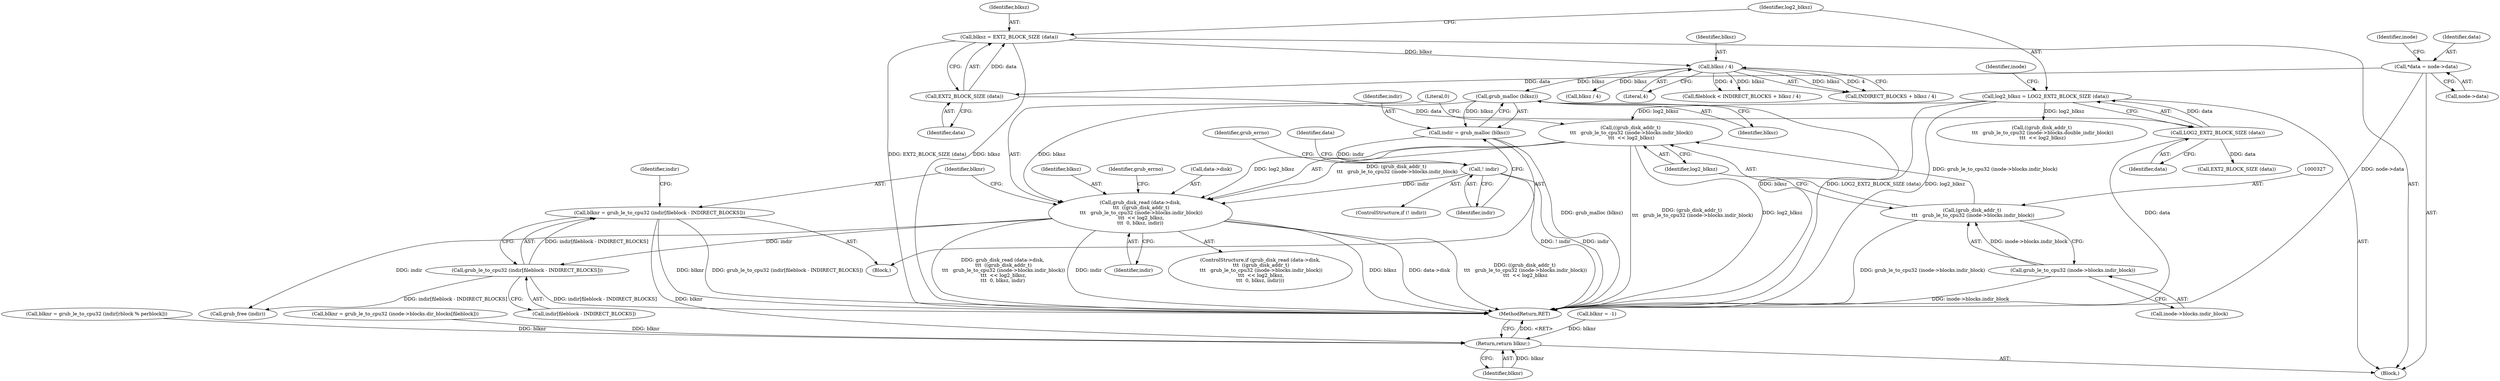 digraph "0_radare2_65000a7fd9eea62359e6d6714f17b94a99a82edd_0@integer" {
"1000341" [label="(Call,blknr = grub_le_to_cpu32 (indir[fileblock - INDIRECT_BLOCKS]))"];
"1000343" [label="(Call,grub_le_to_cpu32 (indir[fileblock - INDIRECT_BLOCKS]))"];
"1000321" [label="(Call,grub_disk_read (data->disk,\n \t\t\t  ((grub_disk_addr_t)\n \t\t\t   grub_le_to_cpu32 (inode->blocks.indir_block))\n \t\t\t  << log2_blksz,\n\t\t\t  0, blksz, indir))"];
"1000325" [label="(Call,((grub_disk_addr_t)\n \t\t\t   grub_le_to_cpu32 (inode->blocks.indir_block))\n \t\t\t  << log2_blksz)"];
"1000326" [label="(Call,(grub_disk_addr_t)\n \t\t\t   grub_le_to_cpu32 (inode->blocks.indir_block))"];
"1000328" [label="(Call,grub_le_to_cpu32 (inode->blocks.indir_block))"];
"1000132" [label="(Call,log2_blksz = LOG2_EXT2_BLOCK_SIZE (data))"];
"1000134" [label="(Call,LOG2_EXT2_BLOCK_SIZE (data))"];
"1000129" [label="(Call,EXT2_BLOCK_SIZE (data))"];
"1000109" [label="(Call,*data = node->data)"];
"1000312" [label="(Call,grub_malloc (blksz))"];
"1000305" [label="(Call,blksz / 4)"];
"1000127" [label="(Call,blksz = EXT2_BLOCK_SIZE (data))"];
"1000315" [label="(Call,! indir)"];
"1000310" [label="(Call,indir = grub_malloc (blksz))"];
"1000455" [label="(Return,return blknr;)"];
"1000133" [label="(Identifier,log2_blksz)"];
"1000116" [label="(Identifier,inode)"];
"1000336" [label="(Identifier,blksz)"];
"1000440" [label="(Call,blknr = grub_le_to_cpu32 (indir[rblock % perblock]))"];
"1000289" [label="(Call,blknr = grub_le_to_cpu32 (inode->blocks.dir_blocks[fileblock]))"];
"1000455" [label="(Return,return blknr;)"];
"1000128" [label="(Identifier,blksz)"];
"1000321" [label="(Call,grub_disk_read (data->disk,\n \t\t\t  ((grub_disk_addr_t)\n \t\t\t   grub_le_to_cpu32 (inode->blocks.indir_block))\n \t\t\t  << log2_blksz,\n\t\t\t  0, blksz, indir))"];
"1000329" [label="(Call,inode->blocks.indir_block)"];
"1000310" [label="(Call,indir = grub_malloc (blksz))"];
"1000313" [label="(Identifier,blksz)"];
"1000134" [label="(Call,LOG2_EXT2_BLOCK_SIZE (data))"];
"1000343" [label="(Call,grub_le_to_cpu32 (indir[fileblock - INDIRECT_BLOCKS]))"];
"1000342" [label="(Identifier,blknr)"];
"1000314" [label="(ControlStructure,if (! indir))"];
"1000337" [label="(Identifier,indir)"];
"1000335" [label="(Literal,0)"];
"1000140" [label="(Identifier,inode)"];
"1000110" [label="(Identifier,data)"];
"1000315" [label="(Call,! indir)"];
"1000344" [label="(Call,indir[fileblock - INDIRECT_BLOCKS])"];
"1000129" [label="(Call,EXT2_BLOCK_SIZE (data))"];
"1000311" [label="(Identifier,indir)"];
"1000127" [label="(Call,blksz = EXT2_BLOCK_SIZE (data))"];
"1000457" [label="(MethodReturn,RET)"];
"1000341" [label="(Call,blknr = grub_le_to_cpu32 (indir[fileblock - INDIRECT_BLOCKS]))"];
"1000130" [label="(Identifier,data)"];
"1000328" [label="(Call,grub_le_to_cpu32 (inode->blocks.indir_block))"];
"1000107" [label="(Block,)"];
"1000135" [label="(Identifier,data)"];
"1000301" [label="(Call,fileblock < INDIRECT_BLOCKS + blksz / 4)"];
"1000111" [label="(Call,node->data)"];
"1000306" [label="(Identifier,blksz)"];
"1000326" [label="(Call,(grub_disk_addr_t)\n \t\t\t   grub_le_to_cpu32 (inode->blocks.indir_block))"];
"1000323" [label="(Identifier,data)"];
"1000319" [label="(Identifier,grub_errno)"];
"1000148" [label="(Call,EXT2_BLOCK_SIZE (data))"];
"1000349" [label="(Call,grub_free (indir))"];
"1000456" [label="(Identifier,blknr)"];
"1000312" [label="(Call,grub_malloc (blksz))"];
"1000350" [label="(Identifier,indir)"];
"1000109" [label="(Call,*data = node->data)"];
"1000132" [label="(Call,log2_blksz = LOG2_EXT2_BLOCK_SIZE (data))"];
"1000340" [label="(Identifier,grub_errno)"];
"1000303" [label="(Call,INDIRECT_BLOCKS + blksz / 4)"];
"1000325" [label="(Call,((grub_disk_addr_t)\n \t\t\t   grub_le_to_cpu32 (inode->blocks.indir_block))\n \t\t\t  << log2_blksz)"];
"1000122" [label="(Call,blknr = -1)"];
"1000360" [label="(Call,blksz / 4)"];
"1000308" [label="(Block,)"];
"1000334" [label="(Identifier,log2_blksz)"];
"1000305" [label="(Call,blksz / 4)"];
"1000307" [label="(Literal,4)"];
"1000322" [label="(Call,data->disk)"];
"1000316" [label="(Identifier,indir)"];
"1000403" [label="(Call,((grub_disk_addr_t)\n \t\t\t   grub_le_to_cpu32 (inode->blocks.double_indir_block))\n \t\t\t  << log2_blksz)"];
"1000320" [label="(ControlStructure,if (grub_disk_read (data->disk,\n \t\t\t  ((grub_disk_addr_t)\n \t\t\t   grub_le_to_cpu32 (inode->blocks.indir_block))\n \t\t\t  << log2_blksz,\n\t\t\t  0, blksz, indir)))"];
"1000341" -> "1000308"  [label="AST: "];
"1000341" -> "1000343"  [label="CFG: "];
"1000342" -> "1000341"  [label="AST: "];
"1000343" -> "1000341"  [label="AST: "];
"1000350" -> "1000341"  [label="CFG: "];
"1000341" -> "1000457"  [label="DDG: grub_le_to_cpu32 (indir[fileblock - INDIRECT_BLOCKS])"];
"1000341" -> "1000457"  [label="DDG: blknr"];
"1000343" -> "1000341"  [label="DDG: indir[fileblock - INDIRECT_BLOCKS]"];
"1000341" -> "1000455"  [label="DDG: blknr"];
"1000343" -> "1000344"  [label="CFG: "];
"1000344" -> "1000343"  [label="AST: "];
"1000343" -> "1000457"  [label="DDG: indir[fileblock - INDIRECT_BLOCKS]"];
"1000321" -> "1000343"  [label="DDG: indir"];
"1000343" -> "1000349"  [label="DDG: indir[fileblock - INDIRECT_BLOCKS]"];
"1000321" -> "1000320"  [label="AST: "];
"1000321" -> "1000337"  [label="CFG: "];
"1000322" -> "1000321"  [label="AST: "];
"1000325" -> "1000321"  [label="AST: "];
"1000335" -> "1000321"  [label="AST: "];
"1000336" -> "1000321"  [label="AST: "];
"1000337" -> "1000321"  [label="AST: "];
"1000340" -> "1000321"  [label="CFG: "];
"1000342" -> "1000321"  [label="CFG: "];
"1000321" -> "1000457"  [label="DDG: blksz"];
"1000321" -> "1000457"  [label="DDG: data->disk"];
"1000321" -> "1000457"  [label="DDG: ((grub_disk_addr_t)\n \t\t\t   grub_le_to_cpu32 (inode->blocks.indir_block))\n \t\t\t  << log2_blksz"];
"1000321" -> "1000457"  [label="DDG: grub_disk_read (data->disk,\n \t\t\t  ((grub_disk_addr_t)\n \t\t\t   grub_le_to_cpu32 (inode->blocks.indir_block))\n \t\t\t  << log2_blksz,\n\t\t\t  0, blksz, indir)"];
"1000321" -> "1000457"  [label="DDG: indir"];
"1000325" -> "1000321"  [label="DDG: (grub_disk_addr_t)\n \t\t\t   grub_le_to_cpu32 (inode->blocks.indir_block)"];
"1000325" -> "1000321"  [label="DDG: log2_blksz"];
"1000312" -> "1000321"  [label="DDG: blksz"];
"1000315" -> "1000321"  [label="DDG: indir"];
"1000321" -> "1000349"  [label="DDG: indir"];
"1000325" -> "1000334"  [label="CFG: "];
"1000326" -> "1000325"  [label="AST: "];
"1000334" -> "1000325"  [label="AST: "];
"1000335" -> "1000325"  [label="CFG: "];
"1000325" -> "1000457"  [label="DDG: (grub_disk_addr_t)\n \t\t\t   grub_le_to_cpu32 (inode->blocks.indir_block)"];
"1000325" -> "1000457"  [label="DDG: log2_blksz"];
"1000326" -> "1000325"  [label="DDG: grub_le_to_cpu32 (inode->blocks.indir_block)"];
"1000132" -> "1000325"  [label="DDG: log2_blksz"];
"1000326" -> "1000328"  [label="CFG: "];
"1000327" -> "1000326"  [label="AST: "];
"1000328" -> "1000326"  [label="AST: "];
"1000334" -> "1000326"  [label="CFG: "];
"1000326" -> "1000457"  [label="DDG: grub_le_to_cpu32 (inode->blocks.indir_block)"];
"1000328" -> "1000326"  [label="DDG: inode->blocks.indir_block"];
"1000328" -> "1000329"  [label="CFG: "];
"1000329" -> "1000328"  [label="AST: "];
"1000328" -> "1000457"  [label="DDG: inode->blocks.indir_block"];
"1000132" -> "1000107"  [label="AST: "];
"1000132" -> "1000134"  [label="CFG: "];
"1000133" -> "1000132"  [label="AST: "];
"1000134" -> "1000132"  [label="AST: "];
"1000140" -> "1000132"  [label="CFG: "];
"1000132" -> "1000457"  [label="DDG: LOG2_EXT2_BLOCK_SIZE (data)"];
"1000132" -> "1000457"  [label="DDG: log2_blksz"];
"1000134" -> "1000132"  [label="DDG: data"];
"1000132" -> "1000403"  [label="DDG: log2_blksz"];
"1000134" -> "1000135"  [label="CFG: "];
"1000135" -> "1000134"  [label="AST: "];
"1000134" -> "1000457"  [label="DDG: data"];
"1000129" -> "1000134"  [label="DDG: data"];
"1000134" -> "1000148"  [label="DDG: data"];
"1000129" -> "1000127"  [label="AST: "];
"1000129" -> "1000130"  [label="CFG: "];
"1000130" -> "1000129"  [label="AST: "];
"1000127" -> "1000129"  [label="CFG: "];
"1000129" -> "1000127"  [label="DDG: data"];
"1000109" -> "1000129"  [label="DDG: data"];
"1000109" -> "1000107"  [label="AST: "];
"1000109" -> "1000111"  [label="CFG: "];
"1000110" -> "1000109"  [label="AST: "];
"1000111" -> "1000109"  [label="AST: "];
"1000116" -> "1000109"  [label="CFG: "];
"1000109" -> "1000457"  [label="DDG: node->data"];
"1000312" -> "1000310"  [label="AST: "];
"1000312" -> "1000313"  [label="CFG: "];
"1000313" -> "1000312"  [label="AST: "];
"1000310" -> "1000312"  [label="CFG: "];
"1000312" -> "1000457"  [label="DDG: blksz"];
"1000312" -> "1000310"  [label="DDG: blksz"];
"1000305" -> "1000312"  [label="DDG: blksz"];
"1000305" -> "1000303"  [label="AST: "];
"1000305" -> "1000307"  [label="CFG: "];
"1000306" -> "1000305"  [label="AST: "];
"1000307" -> "1000305"  [label="AST: "];
"1000303" -> "1000305"  [label="CFG: "];
"1000305" -> "1000301"  [label="DDG: blksz"];
"1000305" -> "1000301"  [label="DDG: 4"];
"1000305" -> "1000303"  [label="DDG: blksz"];
"1000305" -> "1000303"  [label="DDG: 4"];
"1000127" -> "1000305"  [label="DDG: blksz"];
"1000305" -> "1000360"  [label="DDG: blksz"];
"1000127" -> "1000107"  [label="AST: "];
"1000128" -> "1000127"  [label="AST: "];
"1000133" -> "1000127"  [label="CFG: "];
"1000127" -> "1000457"  [label="DDG: EXT2_BLOCK_SIZE (data)"];
"1000127" -> "1000457"  [label="DDG: blksz"];
"1000315" -> "1000314"  [label="AST: "];
"1000315" -> "1000316"  [label="CFG: "];
"1000316" -> "1000315"  [label="AST: "];
"1000319" -> "1000315"  [label="CFG: "];
"1000323" -> "1000315"  [label="CFG: "];
"1000315" -> "1000457"  [label="DDG: ! indir"];
"1000315" -> "1000457"  [label="DDG: indir"];
"1000310" -> "1000315"  [label="DDG: indir"];
"1000310" -> "1000308"  [label="AST: "];
"1000311" -> "1000310"  [label="AST: "];
"1000316" -> "1000310"  [label="CFG: "];
"1000310" -> "1000457"  [label="DDG: grub_malloc (blksz)"];
"1000455" -> "1000107"  [label="AST: "];
"1000455" -> "1000456"  [label="CFG: "];
"1000456" -> "1000455"  [label="AST: "];
"1000457" -> "1000455"  [label="CFG: "];
"1000455" -> "1000457"  [label="DDG: <RET>"];
"1000456" -> "1000455"  [label="DDG: blknr"];
"1000289" -> "1000455"  [label="DDG: blknr"];
"1000122" -> "1000455"  [label="DDG: blknr"];
"1000440" -> "1000455"  [label="DDG: blknr"];
}
